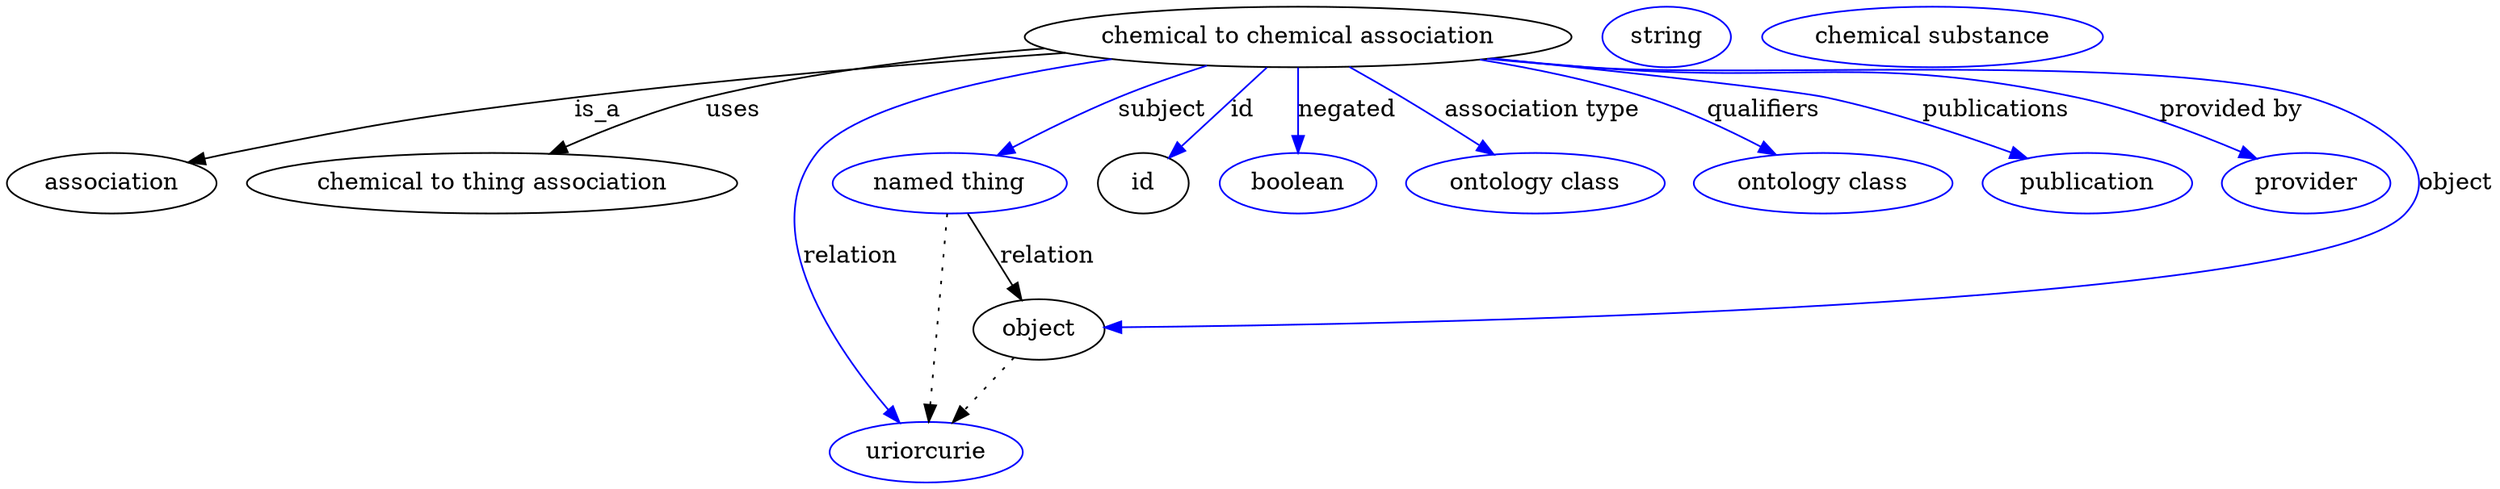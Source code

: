 digraph {
	graph [bb="0,0,1227,283"];
	node [label="\N"];
	"chemical to chemical association"	[height=0.5,
		label="chemical to chemical association",
		pos="640.05,265",
		width=3.5566];
	association	[height=0.5,
		pos="50.046,178",
		width=1.3902];
	"chemical to chemical association" -> association	[label=is_a,
		lp="283.05,221.5",
		pos="e,87.061,190.16 527.34,256.36 454.31,250.65 357.27,241.64 272.05,229 198.93,218.15 180.84,213.58 109.05,196 105.03,195.02 100.87,\
193.94 96.711,192.82"];
	"chemical to thing association"	[height=0.5,
		pos="232.05,178",
		width=3.1775];
	"chemical to chemical association" -> "chemical to thing association"	[label=uses,
		lp="348.05,221.5",
		pos="e,260.16,195.7 518.38,259.28 462.05,254.75 394.74,245.97 336.05,229 312.79,222.28 288.31,210.76 268.95,200.47"];
	subject	[color=blue,
		height=0.5,
		label="named thing",
		pos="457.05,178",
		width=1.5346];
	"chemical to chemical association" -> subject	[color=blue,
		label=subject,
		lp="570.55,221.5",
		pos="e,483.38,194.05 596.62,248.07 581.99,242.4 565.67,235.74 551.05,229 531.36,219.93 509.98,208.67 492.59,199.14",
		style=solid];
	relation	[color=blue,
		height=0.5,
		label=uriorcurie,
		pos="444.05,18",
		width=1.2638];
	"chemical to chemical association" -> relation	[color=blue,
		label=relation,
		lp="404.05,134.5",
		pos="e,430.69,35.395 554.29,251.6 491.09,240.5 412.82,221.96 393.05,196 357.88,149.84 398.19,80.194 424.64,43.544",
		style=solid];
	id	[height=0.5,
		pos="557.05,178",
		width=0.75];
	"chemical to chemical association" -> id	[color=blue,
		label=id,
		lp="609.55,221.5",
		pos="e,571.33,193.63 623.25,246.8 610.38,233.62 592.53,215.34 578.6,201.08",
		style=solid];
	negated	[color=blue,
		height=0.5,
		label=boolean,
		pos="640.05,178",
		width=1.0652];
	"chemical to chemical association" -> negated	[color=blue,
		label=negated,
		lp="661.55,221.5",
		pos="e,640.05,196.18 640.05,246.8 640.05,235.16 640.05,219.55 640.05,206.24",
		style=solid];
	"association type"	[color=blue,
		height=0.5,
		label="ontology class",
		pos="758.05,178",
		width=1.7151];
	"chemical to chemical association" -> "association type"	[color=blue,
		label="association type",
		lp="751.05,221.5",
		pos="e,735.98,194.9 663.36,247.21 681.81,233.91 707.73,215.25 727.78,200.8",
		style=solid];
	qualifiers	[color=blue,
		height=0.5,
		label="ontology class",
		pos="899.05,178",
		width=1.7151];
	"chemical to chemical association" -> qualifiers	[color=blue,
		label=qualifiers,
		lp="858.55,221.5",
		pos="e,872.67,194.44 718.76,250.68 744.71,245.24 773.47,238.05 799.05,229 821.38,221.1 845.14,209.37 863.9,199.25",
		style=solid];
	publications	[color=blue,
		height=0.5,
		label=publication,
		pos="1029,178",
		width=1.3902];
	"chemical to chemical association" -> publications	[color=blue,
		label=publications,
		lp="969.55,221.5",
		pos="e,997.68,192.17 730.19,252.17 794.67,243.56 872.68,232.77 888.05,229 922.57,220.53 960.48,206.83 988.29,195.91",
		style=solid];
	"provided by"	[color=blue,
		height=0.5,
		label=provider,
		pos="1137,178",
		width=1.1193];
	"chemical to chemical association" -> "provided by"	[color=blue,
		label="provided by",
		lp="1087,221.5",
		pos="e,1110.4,191.89 730.25,252.22 745.84,250.35 761.9,248.53 777.05,247 879.06,236.68 907.04,251.64 1007,229 1039.9,221.57 1075.4,207.43 \
1101.1,196.08",
		style=solid];
	object	[height=0.5,
		pos="504.05,91",
		width=0.9027];
	"chemical to chemical association" -> object	[color=blue,
		label=object,
		lp="1210,178",
		pos="e,536.77,92.744 729.12,252.01 745.06,250.13 761.53,248.36 777.05,247 853.96,240.24 1049.6,249.63 1124,229 1163.8,217.98 1213.7,190.56 \
1186,160 1143.1,112.51 689.74,96.797 546.9,93.006",
		style=solid];
	subject -> relation	[pos="e,445.46,36.188 455.63,159.79 453.38,132.48 448.98,78.994 446.3,46.38",
		style=dotted];
	subject -> object	[label=relation,
		lp="505.05,134.5",
		pos="e,494.94,108.47 466.33,160.21 473.07,148.02 482.31,131.32 489.95,117.49"];
	association_id	[color=blue,
		height=0.5,
		label=string,
		pos="817.05,265",
		width=0.84854];
	object -> relation	[pos="e,457.74,35.205 490.73,74.243 482.99,65.088 473.09,53.364 464.39,43.074",
		style=dotted];
	"chemical to chemical association_object"	[color=blue,
		height=0.5,
		label="chemical substance",
		pos="945.05,265",
		width=2.2026];
}
